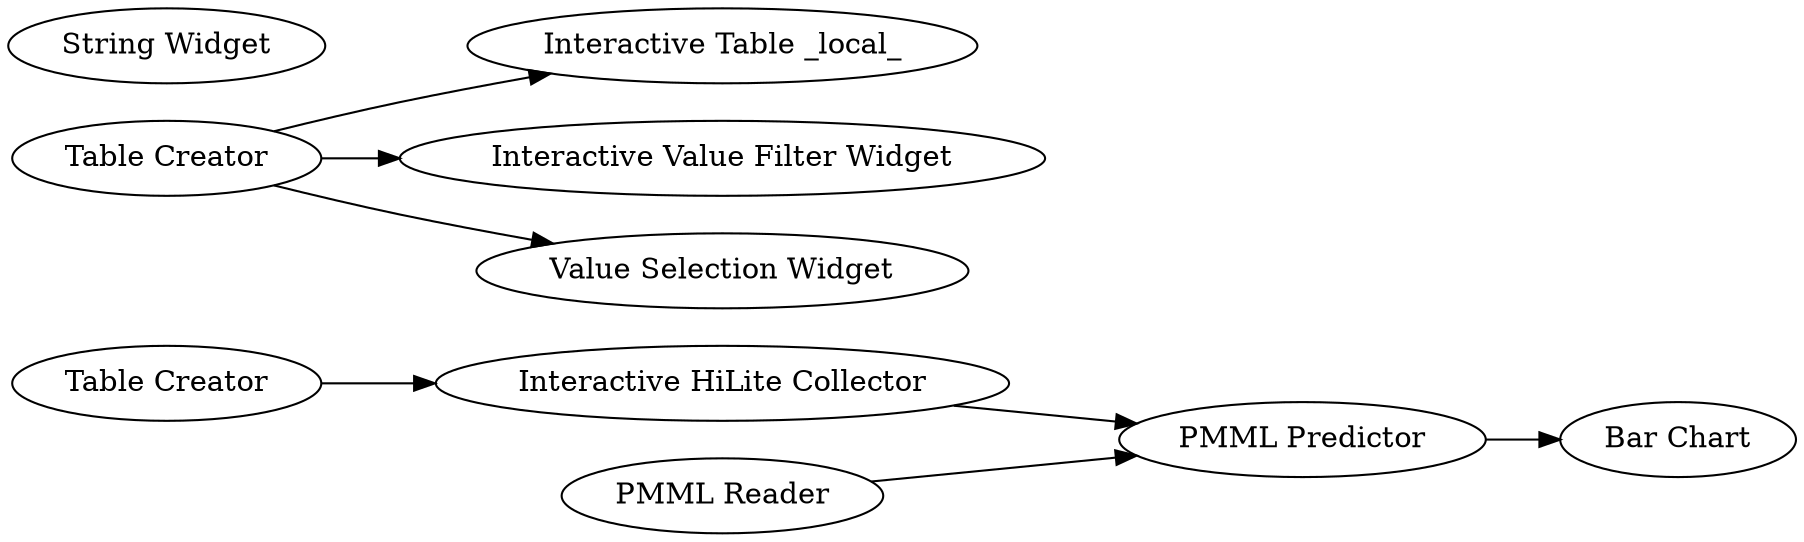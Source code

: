 digraph {
	6 [label="Table Creator"]
	7 [label="Interactive Table _local_"]
	8 [label="Interactive HiLite Collector"]
	9 [label="String Widget"]
	10 [label="Interactive Value Filter Widget"]
	11 [label="Value Selection Widget"]
	12 [label="PMML Predictor"]
	13 [label="PMML Reader"]
	14 [label="Bar Chart"]
	15 [label="Table Creator"]
	6 -> 8
	8 -> 12
	12 -> 14
	13 -> 12
	15 -> 10
	15 -> 11
	15 -> 7
	rankdir=LR
}
